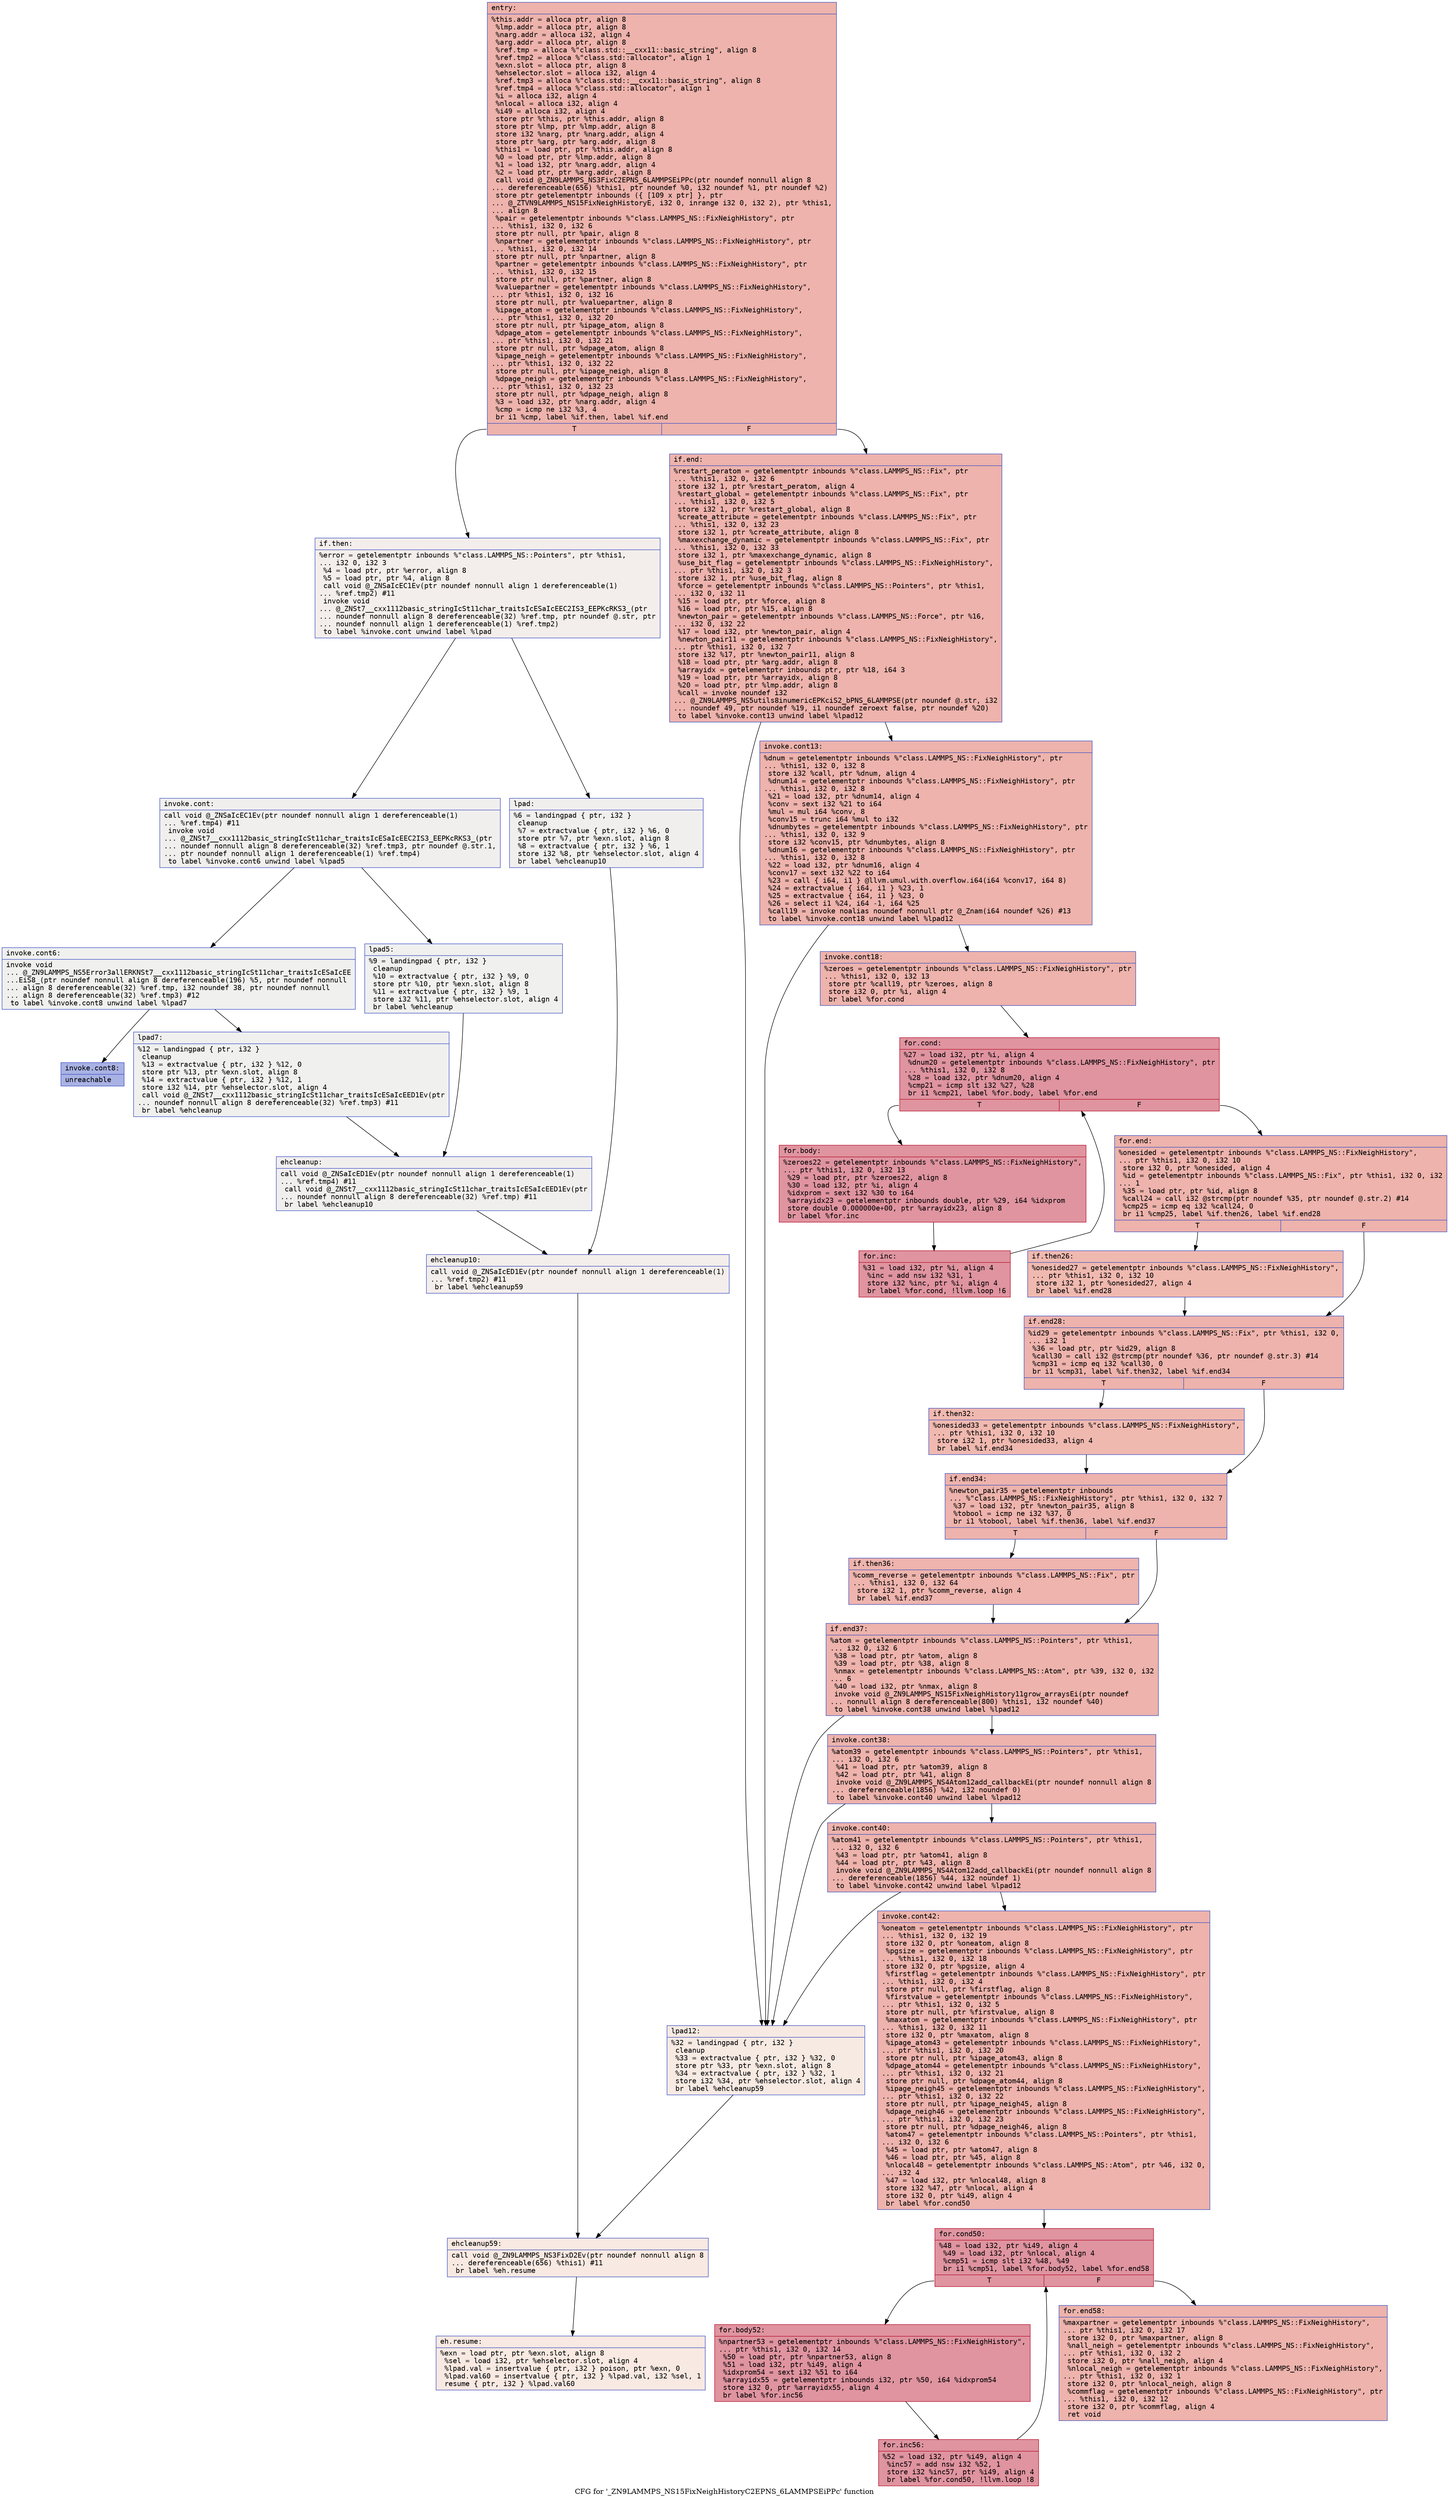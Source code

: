 digraph "CFG for '_ZN9LAMMPS_NS15FixNeighHistoryC2EPNS_6LAMMPSEiPPc' function" {
	label="CFG for '_ZN9LAMMPS_NS15FixNeighHistoryC2EPNS_6LAMMPSEiPPc' function";

	Node0x556119ac8a90 [shape=record,color="#3d50c3ff", style=filled, fillcolor="#d6524470" fontname="Courier",label="{entry:\l|  %this.addr = alloca ptr, align 8\l  %lmp.addr = alloca ptr, align 8\l  %narg.addr = alloca i32, align 4\l  %arg.addr = alloca ptr, align 8\l  %ref.tmp = alloca %\"class.std::__cxx11::basic_string\", align 8\l  %ref.tmp2 = alloca %\"class.std::allocator\", align 1\l  %exn.slot = alloca ptr, align 8\l  %ehselector.slot = alloca i32, align 4\l  %ref.tmp3 = alloca %\"class.std::__cxx11::basic_string\", align 8\l  %ref.tmp4 = alloca %\"class.std::allocator\", align 1\l  %i = alloca i32, align 4\l  %nlocal = alloca i32, align 4\l  %i49 = alloca i32, align 4\l  store ptr %this, ptr %this.addr, align 8\l  store ptr %lmp, ptr %lmp.addr, align 8\l  store i32 %narg, ptr %narg.addr, align 4\l  store ptr %arg, ptr %arg.addr, align 8\l  %this1 = load ptr, ptr %this.addr, align 8\l  %0 = load ptr, ptr %lmp.addr, align 8\l  %1 = load i32, ptr %narg.addr, align 4\l  %2 = load ptr, ptr %arg.addr, align 8\l  call void @_ZN9LAMMPS_NS3FixC2EPNS_6LAMMPSEiPPc(ptr noundef nonnull align 8\l... dereferenceable(656) %this1, ptr noundef %0, i32 noundef %1, ptr noundef %2)\l  store ptr getelementptr inbounds (\{ [109 x ptr] \}, ptr\l... @_ZTVN9LAMMPS_NS15FixNeighHistoryE, i32 0, inrange i32 0, i32 2), ptr %this1,\l... align 8\l  %pair = getelementptr inbounds %\"class.LAMMPS_NS::FixNeighHistory\", ptr\l... %this1, i32 0, i32 6\l  store ptr null, ptr %pair, align 8\l  %npartner = getelementptr inbounds %\"class.LAMMPS_NS::FixNeighHistory\", ptr\l... %this1, i32 0, i32 14\l  store ptr null, ptr %npartner, align 8\l  %partner = getelementptr inbounds %\"class.LAMMPS_NS::FixNeighHistory\", ptr\l... %this1, i32 0, i32 15\l  store ptr null, ptr %partner, align 8\l  %valuepartner = getelementptr inbounds %\"class.LAMMPS_NS::FixNeighHistory\",\l... ptr %this1, i32 0, i32 16\l  store ptr null, ptr %valuepartner, align 8\l  %ipage_atom = getelementptr inbounds %\"class.LAMMPS_NS::FixNeighHistory\",\l... ptr %this1, i32 0, i32 20\l  store ptr null, ptr %ipage_atom, align 8\l  %dpage_atom = getelementptr inbounds %\"class.LAMMPS_NS::FixNeighHistory\",\l... ptr %this1, i32 0, i32 21\l  store ptr null, ptr %dpage_atom, align 8\l  %ipage_neigh = getelementptr inbounds %\"class.LAMMPS_NS::FixNeighHistory\",\l... ptr %this1, i32 0, i32 22\l  store ptr null, ptr %ipage_neigh, align 8\l  %dpage_neigh = getelementptr inbounds %\"class.LAMMPS_NS::FixNeighHistory\",\l... ptr %this1, i32 0, i32 23\l  store ptr null, ptr %dpage_neigh, align 8\l  %3 = load i32, ptr %narg.addr, align 4\l  %cmp = icmp ne i32 %3, 4\l  br i1 %cmp, label %if.then, label %if.end\l|{<s0>T|<s1>F}}"];
	Node0x556119ac8a90:s0 -> Node0x556119acc230[tooltip="entry -> if.then\nProbability 0.00%" ];
	Node0x556119ac8a90:s1 -> Node0x556119acc300[tooltip="entry -> if.end\nProbability 100.00%" ];
	Node0x556119acc230 [shape=record,color="#3d50c3ff", style=filled, fillcolor="#e5d8d170" fontname="Courier",label="{if.then:\l|  %error = getelementptr inbounds %\"class.LAMMPS_NS::Pointers\", ptr %this1,\l... i32 0, i32 3\l  %4 = load ptr, ptr %error, align 8\l  %5 = load ptr, ptr %4, align 8\l  call void @_ZNSaIcEC1Ev(ptr noundef nonnull align 1 dereferenceable(1)\l... %ref.tmp2) #11\l  invoke void\l... @_ZNSt7__cxx1112basic_stringIcSt11char_traitsIcESaIcEEC2IS3_EEPKcRKS3_(ptr\l... noundef nonnull align 8 dereferenceable(32) %ref.tmp, ptr noundef @.str, ptr\l... noundef nonnull align 1 dereferenceable(1) %ref.tmp2)\l          to label %invoke.cont unwind label %lpad\l}"];
	Node0x556119acc230 -> Node0x556119acc950[tooltip="if.then -> invoke.cont\nProbability 50.00%" ];
	Node0x556119acc230 -> Node0x556119acca30[tooltip="if.then -> lpad\nProbability 50.00%" ];
	Node0x556119acc950 [shape=record,color="#3d50c3ff", style=filled, fillcolor="#e0dbd870" fontname="Courier",label="{invoke.cont:\l|  call void @_ZNSaIcEC1Ev(ptr noundef nonnull align 1 dereferenceable(1)\l... %ref.tmp4) #11\l  invoke void\l... @_ZNSt7__cxx1112basic_stringIcSt11char_traitsIcESaIcEEC2IS3_EEPKcRKS3_(ptr\l... noundef nonnull align 8 dereferenceable(32) %ref.tmp3, ptr noundef @.str.1,\l... ptr noundef nonnull align 1 dereferenceable(1) %ref.tmp4)\l          to label %invoke.cont6 unwind label %lpad5\l}"];
	Node0x556119acc950 -> Node0x556119accdc0[tooltip="invoke.cont -> invoke.cont6\nProbability 50.00%" ];
	Node0x556119acc950 -> Node0x556119acce10[tooltip="invoke.cont -> lpad5\nProbability 50.00%" ];
	Node0x556119accdc0 [shape=record,color="#3d50c3ff", style=filled, fillcolor="#dedcdb70" fontname="Courier",label="{invoke.cont6:\l|  invoke void\l... @_ZN9LAMMPS_NS5Error3allERKNSt7__cxx1112basic_stringIcSt11char_traitsIcESaIcEE\l...EiS8_(ptr noundef nonnull align 8 dereferenceable(196) %5, ptr noundef nonnull\l... align 8 dereferenceable(32) %ref.tmp, i32 noundef 38, ptr noundef nonnull\l... align 8 dereferenceable(32) %ref.tmp3) #12\l          to label %invoke.cont8 unwind label %lpad7\l}"];
	Node0x556119accdc0 -> Node0x556119accd70[tooltip="invoke.cont6 -> invoke.cont8\nProbability 0.00%" ];
	Node0x556119accdc0 -> Node0x556119acd070[tooltip="invoke.cont6 -> lpad7\nProbability 100.00%" ];
	Node0x556119accd70 [shape=record,color="#3d50c3ff", style=filled, fillcolor="#3d50c370" fontname="Courier",label="{invoke.cont8:\l|  unreachable\l}"];
	Node0x556119acca30 [shape=record,color="#3d50c3ff", style=filled, fillcolor="#e0dbd870" fontname="Courier",label="{lpad:\l|  %6 = landingpad \{ ptr, i32 \}\l          cleanup\l  %7 = extractvalue \{ ptr, i32 \} %6, 0\l  store ptr %7, ptr %exn.slot, align 8\l  %8 = extractvalue \{ ptr, i32 \} %6, 1\l  store i32 %8, ptr %ehselector.slot, align 4\l  br label %ehcleanup10\l}"];
	Node0x556119acca30 -> Node0x556119acd710[tooltip="lpad -> ehcleanup10\nProbability 100.00%" ];
	Node0x556119acce10 [shape=record,color="#3d50c3ff", style=filled, fillcolor="#dedcdb70" fontname="Courier",label="{lpad5:\l|  %9 = landingpad \{ ptr, i32 \}\l          cleanup\l  %10 = extractvalue \{ ptr, i32 \} %9, 0\l  store ptr %10, ptr %exn.slot, align 8\l  %11 = extractvalue \{ ptr, i32 \} %9, 1\l  store i32 %11, ptr %ehselector.slot, align 4\l  br label %ehcleanup\l}"];
	Node0x556119acce10 -> Node0x556119acda60[tooltip="lpad5 -> ehcleanup\nProbability 100.00%" ];
	Node0x556119acd070 [shape=record,color="#3d50c3ff", style=filled, fillcolor="#dedcdb70" fontname="Courier",label="{lpad7:\l|  %12 = landingpad \{ ptr, i32 \}\l          cleanup\l  %13 = extractvalue \{ ptr, i32 \} %12, 0\l  store ptr %13, ptr %exn.slot, align 8\l  %14 = extractvalue \{ ptr, i32 \} %12, 1\l  store i32 %14, ptr %ehselector.slot, align 4\l  call void @_ZNSt7__cxx1112basic_stringIcSt11char_traitsIcESaIcEED1Ev(ptr\l... noundef nonnull align 8 dereferenceable(32) %ref.tmp3) #11\l  br label %ehcleanup\l}"];
	Node0x556119acd070 -> Node0x556119acda60[tooltip="lpad7 -> ehcleanup\nProbability 100.00%" ];
	Node0x556119acda60 [shape=record,color="#3d50c3ff", style=filled, fillcolor="#e0dbd870" fontname="Courier",label="{ehcleanup:\l|  call void @_ZNSaIcED1Ev(ptr noundef nonnull align 1 dereferenceable(1)\l... %ref.tmp4) #11\l  call void @_ZNSt7__cxx1112basic_stringIcSt11char_traitsIcESaIcEED1Ev(ptr\l... noundef nonnull align 8 dereferenceable(32) %ref.tmp) #11\l  br label %ehcleanup10\l}"];
	Node0x556119acda60 -> Node0x556119acd710[tooltip="ehcleanup -> ehcleanup10\nProbability 100.00%" ];
	Node0x556119acd710 [shape=record,color="#3d50c3ff", style=filled, fillcolor="#e5d8d170" fontname="Courier",label="{ehcleanup10:\l|  call void @_ZNSaIcED1Ev(ptr noundef nonnull align 1 dereferenceable(1)\l... %ref.tmp2) #11\l  br label %ehcleanup59\l}"];
	Node0x556119acd710 -> Node0x556119ace4c0[tooltip="ehcleanup10 -> ehcleanup59\nProbability 100.00%" ];
	Node0x556119acc300 [shape=record,color="#3d50c3ff", style=filled, fillcolor="#d6524470" fontname="Courier",label="{if.end:\l|  %restart_peratom = getelementptr inbounds %\"class.LAMMPS_NS::Fix\", ptr\l... %this1, i32 0, i32 6\l  store i32 1, ptr %restart_peratom, align 4\l  %restart_global = getelementptr inbounds %\"class.LAMMPS_NS::Fix\", ptr\l... %this1, i32 0, i32 5\l  store i32 1, ptr %restart_global, align 8\l  %create_attribute = getelementptr inbounds %\"class.LAMMPS_NS::Fix\", ptr\l... %this1, i32 0, i32 23\l  store i32 1, ptr %create_attribute, align 8\l  %maxexchange_dynamic = getelementptr inbounds %\"class.LAMMPS_NS::Fix\", ptr\l... %this1, i32 0, i32 33\l  store i32 1, ptr %maxexchange_dynamic, align 8\l  %use_bit_flag = getelementptr inbounds %\"class.LAMMPS_NS::FixNeighHistory\",\l... ptr %this1, i32 0, i32 3\l  store i32 1, ptr %use_bit_flag, align 8\l  %force = getelementptr inbounds %\"class.LAMMPS_NS::Pointers\", ptr %this1,\l... i32 0, i32 11\l  %15 = load ptr, ptr %force, align 8\l  %16 = load ptr, ptr %15, align 8\l  %newton_pair = getelementptr inbounds %\"class.LAMMPS_NS::Force\", ptr %16,\l... i32 0, i32 22\l  %17 = load i32, ptr %newton_pair, align 4\l  %newton_pair11 = getelementptr inbounds %\"class.LAMMPS_NS::FixNeighHistory\",\l... ptr %this1, i32 0, i32 7\l  store i32 %17, ptr %newton_pair11, align 8\l  %18 = load ptr, ptr %arg.addr, align 8\l  %arrayidx = getelementptr inbounds ptr, ptr %18, i64 3\l  %19 = load ptr, ptr %arrayidx, align 8\l  %20 = load ptr, ptr %lmp.addr, align 8\l  %call = invoke noundef i32\l... @_ZN9LAMMPS_NS5utils8inumericEPKciS2_bPNS_6LAMMPSE(ptr noundef @.str, i32\l... noundef 49, ptr noundef %19, i1 noundef zeroext false, ptr noundef %20)\l          to label %invoke.cont13 unwind label %lpad12\l}"];
	Node0x556119acc300 -> Node0x556119acfc50[tooltip="if.end -> invoke.cont13\nProbability 100.00%" ];
	Node0x556119acc300 -> Node0x556119acfcd0[tooltip="if.end -> lpad12\nProbability 0.00%" ];
	Node0x556119acfc50 [shape=record,color="#3d50c3ff", style=filled, fillcolor="#d6524470" fontname="Courier",label="{invoke.cont13:\l|  %dnum = getelementptr inbounds %\"class.LAMMPS_NS::FixNeighHistory\", ptr\l... %this1, i32 0, i32 8\l  store i32 %call, ptr %dnum, align 4\l  %dnum14 = getelementptr inbounds %\"class.LAMMPS_NS::FixNeighHistory\", ptr\l... %this1, i32 0, i32 8\l  %21 = load i32, ptr %dnum14, align 4\l  %conv = sext i32 %21 to i64\l  %mul = mul i64 %conv, 8\l  %conv15 = trunc i64 %mul to i32\l  %dnumbytes = getelementptr inbounds %\"class.LAMMPS_NS::FixNeighHistory\", ptr\l... %this1, i32 0, i32 9\l  store i32 %conv15, ptr %dnumbytes, align 8\l  %dnum16 = getelementptr inbounds %\"class.LAMMPS_NS::FixNeighHistory\", ptr\l... %this1, i32 0, i32 8\l  %22 = load i32, ptr %dnum16, align 4\l  %conv17 = sext i32 %22 to i64\l  %23 = call \{ i64, i1 \} @llvm.umul.with.overflow.i64(i64 %conv17, i64 8)\l  %24 = extractvalue \{ i64, i1 \} %23, 1\l  %25 = extractvalue \{ i64, i1 \} %23, 0\l  %26 = select i1 %24, i64 -1, i64 %25\l  %call19 = invoke noalias noundef nonnull ptr @_Znam(i64 noundef %26) #13\l          to label %invoke.cont18 unwind label %lpad12\l}"];
	Node0x556119acfc50 -> Node0x556119ad0ce0[tooltip="invoke.cont13 -> invoke.cont18\nProbability 100.00%" ];
	Node0x556119acfc50 -> Node0x556119acfcd0[tooltip="invoke.cont13 -> lpad12\nProbability 0.00%" ];
	Node0x556119ad0ce0 [shape=record,color="#3d50c3ff", style=filled, fillcolor="#d6524470" fontname="Courier",label="{invoke.cont18:\l|  %zeroes = getelementptr inbounds %\"class.LAMMPS_NS::FixNeighHistory\", ptr\l... %this1, i32 0, i32 13\l  store ptr %call19, ptr %zeroes, align 8\l  store i32 0, ptr %i, align 4\l  br label %for.cond\l}"];
	Node0x556119ad0ce0 -> Node0x556119ad11a0[tooltip="invoke.cont18 -> for.cond\nProbability 100.00%" ];
	Node0x556119ad11a0 [shape=record,color="#b70d28ff", style=filled, fillcolor="#b70d2870" fontname="Courier",label="{for.cond:\l|  %27 = load i32, ptr %i, align 4\l  %dnum20 = getelementptr inbounds %\"class.LAMMPS_NS::FixNeighHistory\", ptr\l... %this1, i32 0, i32 8\l  %28 = load i32, ptr %dnum20, align 4\l  %cmp21 = icmp slt i32 %27, %28\l  br i1 %cmp21, label %for.body, label %for.end\l|{<s0>T|<s1>F}}"];
	Node0x556119ad11a0:s0 -> Node0x556119ad1520[tooltip="for.cond -> for.body\nProbability 96.88%" ];
	Node0x556119ad11a0:s1 -> Node0x556119ad15a0[tooltip="for.cond -> for.end\nProbability 3.12%" ];
	Node0x556119ad1520 [shape=record,color="#b70d28ff", style=filled, fillcolor="#b70d2870" fontname="Courier",label="{for.body:\l|  %zeroes22 = getelementptr inbounds %\"class.LAMMPS_NS::FixNeighHistory\",\l... ptr %this1, i32 0, i32 13\l  %29 = load ptr, ptr %zeroes22, align 8\l  %30 = load i32, ptr %i, align 4\l  %idxprom = sext i32 %30 to i64\l  %arrayidx23 = getelementptr inbounds double, ptr %29, i64 %idxprom\l  store double 0.000000e+00, ptr %arrayidx23, align 8\l  br label %for.inc\l}"];
	Node0x556119ad1520 -> Node0x556119ad2520[tooltip="for.body -> for.inc\nProbability 100.00%" ];
	Node0x556119ad2520 [shape=record,color="#b70d28ff", style=filled, fillcolor="#b70d2870" fontname="Courier",label="{for.inc:\l|  %31 = load i32, ptr %i, align 4\l  %inc = add nsw i32 %31, 1\l  store i32 %inc, ptr %i, align 4\l  br label %for.cond, !llvm.loop !6\l}"];
	Node0x556119ad2520 -> Node0x556119ad11a0[tooltip="for.inc -> for.cond\nProbability 100.00%" ];
	Node0x556119acfcd0 [shape=record,color="#3d50c3ff", style=filled, fillcolor="#eed0c070" fontname="Courier",label="{lpad12:\l|  %32 = landingpad \{ ptr, i32 \}\l          cleanup\l  %33 = extractvalue \{ ptr, i32 \} %32, 0\l  store ptr %33, ptr %exn.slot, align 8\l  %34 = extractvalue \{ ptr, i32 \} %32, 1\l  store i32 %34, ptr %ehselector.slot, align 4\l  br label %ehcleanup59\l}"];
	Node0x556119acfcd0 -> Node0x556119ace4c0[tooltip="lpad12 -> ehcleanup59\nProbability 100.00%" ];
	Node0x556119ad15a0 [shape=record,color="#3d50c3ff", style=filled, fillcolor="#d6524470" fontname="Courier",label="{for.end:\l|  %onesided = getelementptr inbounds %\"class.LAMMPS_NS::FixNeighHistory\",\l... ptr %this1, i32 0, i32 10\l  store i32 0, ptr %onesided, align 4\l  %id = getelementptr inbounds %\"class.LAMMPS_NS::Fix\", ptr %this1, i32 0, i32\l... 1\l  %35 = load ptr, ptr %id, align 8\l  %call24 = call i32 @strcmp(ptr noundef %35, ptr noundef @.str.2) #14\l  %cmp25 = icmp eq i32 %call24, 0\l  br i1 %cmp25, label %if.then26, label %if.end28\l|{<s0>T|<s1>F}}"];
	Node0x556119ad15a0:s0 -> Node0x556119ad4430[tooltip="for.end -> if.then26\nProbability 37.50%" ];
	Node0x556119ad15a0:s1 -> Node0x556119ad44b0[tooltip="for.end -> if.end28\nProbability 62.50%" ];
	Node0x556119ad4430 [shape=record,color="#3d50c3ff", style=filled, fillcolor="#de614d70" fontname="Courier",label="{if.then26:\l|  %onesided27 = getelementptr inbounds %\"class.LAMMPS_NS::FixNeighHistory\",\l... ptr %this1, i32 0, i32 10\l  store i32 1, ptr %onesided27, align 4\l  br label %if.end28\l}"];
	Node0x556119ad4430 -> Node0x556119ad44b0[tooltip="if.then26 -> if.end28\nProbability 100.00%" ];
	Node0x556119ad44b0 [shape=record,color="#3d50c3ff", style=filled, fillcolor="#d6524470" fontname="Courier",label="{if.end28:\l|  %id29 = getelementptr inbounds %\"class.LAMMPS_NS::Fix\", ptr %this1, i32 0,\l... i32 1\l  %36 = load ptr, ptr %id29, align 8\l  %call30 = call i32 @strcmp(ptr noundef %36, ptr noundef @.str.3) #14\l  %cmp31 = icmp eq i32 %call30, 0\l  br i1 %cmp31, label %if.then32, label %if.end34\l|{<s0>T|<s1>F}}"];
	Node0x556119ad44b0:s0 -> Node0x556119ad4ba0[tooltip="if.end28 -> if.then32\nProbability 37.50%" ];
	Node0x556119ad44b0:s1 -> Node0x556119ad4c20[tooltip="if.end28 -> if.end34\nProbability 62.50%" ];
	Node0x556119ad4ba0 [shape=record,color="#3d50c3ff", style=filled, fillcolor="#de614d70" fontname="Courier",label="{if.then32:\l|  %onesided33 = getelementptr inbounds %\"class.LAMMPS_NS::FixNeighHistory\",\l... ptr %this1, i32 0, i32 10\l  store i32 1, ptr %onesided33, align 4\l  br label %if.end34\l}"];
	Node0x556119ad4ba0 -> Node0x556119ad4c20[tooltip="if.then32 -> if.end34\nProbability 100.00%" ];
	Node0x556119ad4c20 [shape=record,color="#3d50c3ff", style=filled, fillcolor="#d6524470" fontname="Courier",label="{if.end34:\l|  %newton_pair35 = getelementptr inbounds\l... %\"class.LAMMPS_NS::FixNeighHistory\", ptr %this1, i32 0, i32 7\l  %37 = load i32, ptr %newton_pair35, align 8\l  %tobool = icmp ne i32 %37, 0\l  br i1 %tobool, label %if.then36, label %if.end37\l|{<s0>T|<s1>F}}"];
	Node0x556119ad4c20:s0 -> Node0x556119ad5170[tooltip="if.end34 -> if.then36\nProbability 62.50%" ];
	Node0x556119ad4c20:s1 -> Node0x556119ad51f0[tooltip="if.end34 -> if.end37\nProbability 37.50%" ];
	Node0x556119ad5170 [shape=record,color="#3d50c3ff", style=filled, fillcolor="#d8564670" fontname="Courier",label="{if.then36:\l|  %comm_reverse = getelementptr inbounds %\"class.LAMMPS_NS::Fix\", ptr\l... %this1, i32 0, i32 64\l  store i32 1, ptr %comm_reverse, align 4\l  br label %if.end37\l}"];
	Node0x556119ad5170 -> Node0x556119ad51f0[tooltip="if.then36 -> if.end37\nProbability 100.00%" ];
	Node0x556119ad51f0 [shape=record,color="#3d50c3ff", style=filled, fillcolor="#d6524470" fontname="Courier",label="{if.end37:\l|  %atom = getelementptr inbounds %\"class.LAMMPS_NS::Pointers\", ptr %this1,\l... i32 0, i32 6\l  %38 = load ptr, ptr %atom, align 8\l  %39 = load ptr, ptr %38, align 8\l  %nmax = getelementptr inbounds %\"class.LAMMPS_NS::Atom\", ptr %39, i32 0, i32\l... 6\l  %40 = load i32, ptr %nmax, align 8\l  invoke void @_ZN9LAMMPS_NS15FixNeighHistory11grow_arraysEi(ptr noundef\l... nonnull align 8 dereferenceable(800) %this1, i32 noundef %40)\l          to label %invoke.cont38 unwind label %lpad12\l}"];
	Node0x556119ad51f0 -> Node0x556119ad58d0[tooltip="if.end37 -> invoke.cont38\nProbability 100.00%" ];
	Node0x556119ad51f0 -> Node0x556119acfcd0[tooltip="if.end37 -> lpad12\nProbability 0.00%" ];
	Node0x556119ad58d0 [shape=record,color="#3d50c3ff", style=filled, fillcolor="#d6524470" fontname="Courier",label="{invoke.cont38:\l|  %atom39 = getelementptr inbounds %\"class.LAMMPS_NS::Pointers\", ptr %this1,\l... i32 0, i32 6\l  %41 = load ptr, ptr %atom39, align 8\l  %42 = load ptr, ptr %41, align 8\l  invoke void @_ZN9LAMMPS_NS4Atom12add_callbackEi(ptr noundef nonnull align 8\l... dereferenceable(1856) %42, i32 noundef 0)\l          to label %invoke.cont40 unwind label %lpad12\l}"];
	Node0x556119ad58d0 -> Node0x556119ad5d10[tooltip="invoke.cont38 -> invoke.cont40\nProbability 100.00%" ];
	Node0x556119ad58d0 -> Node0x556119acfcd0[tooltip="invoke.cont38 -> lpad12\nProbability 0.00%" ];
	Node0x556119ad5d10 [shape=record,color="#3d50c3ff", style=filled, fillcolor="#d6524470" fontname="Courier",label="{invoke.cont40:\l|  %atom41 = getelementptr inbounds %\"class.LAMMPS_NS::Pointers\", ptr %this1,\l... i32 0, i32 6\l  %43 = load ptr, ptr %atom41, align 8\l  %44 = load ptr, ptr %43, align 8\l  invoke void @_ZN9LAMMPS_NS4Atom12add_callbackEi(ptr noundef nonnull align 8\l... dereferenceable(1856) %44, i32 noundef 1)\l          to label %invoke.cont42 unwind label %lpad12\l}"];
	Node0x556119ad5d10 -> Node0x556119acf580[tooltip="invoke.cont40 -> invoke.cont42\nProbability 100.00%" ];
	Node0x556119ad5d10 -> Node0x556119acfcd0[tooltip="invoke.cont40 -> lpad12\nProbability 0.00%" ];
	Node0x556119acf580 [shape=record,color="#3d50c3ff", style=filled, fillcolor="#d6524470" fontname="Courier",label="{invoke.cont42:\l|  %oneatom = getelementptr inbounds %\"class.LAMMPS_NS::FixNeighHistory\", ptr\l... %this1, i32 0, i32 19\l  store i32 0, ptr %oneatom, align 8\l  %pgsize = getelementptr inbounds %\"class.LAMMPS_NS::FixNeighHistory\", ptr\l... %this1, i32 0, i32 18\l  store i32 0, ptr %pgsize, align 4\l  %firstflag = getelementptr inbounds %\"class.LAMMPS_NS::FixNeighHistory\", ptr\l... %this1, i32 0, i32 4\l  store ptr null, ptr %firstflag, align 8\l  %firstvalue = getelementptr inbounds %\"class.LAMMPS_NS::FixNeighHistory\",\l... ptr %this1, i32 0, i32 5\l  store ptr null, ptr %firstvalue, align 8\l  %maxatom = getelementptr inbounds %\"class.LAMMPS_NS::FixNeighHistory\", ptr\l... %this1, i32 0, i32 11\l  store i32 0, ptr %maxatom, align 8\l  %ipage_atom43 = getelementptr inbounds %\"class.LAMMPS_NS::FixNeighHistory\",\l... ptr %this1, i32 0, i32 20\l  store ptr null, ptr %ipage_atom43, align 8\l  %dpage_atom44 = getelementptr inbounds %\"class.LAMMPS_NS::FixNeighHistory\",\l... ptr %this1, i32 0, i32 21\l  store ptr null, ptr %dpage_atom44, align 8\l  %ipage_neigh45 = getelementptr inbounds %\"class.LAMMPS_NS::FixNeighHistory\",\l... ptr %this1, i32 0, i32 22\l  store ptr null, ptr %ipage_neigh45, align 8\l  %dpage_neigh46 = getelementptr inbounds %\"class.LAMMPS_NS::FixNeighHistory\",\l... ptr %this1, i32 0, i32 23\l  store ptr null, ptr %dpage_neigh46, align 8\l  %atom47 = getelementptr inbounds %\"class.LAMMPS_NS::Pointers\", ptr %this1,\l... i32 0, i32 6\l  %45 = load ptr, ptr %atom47, align 8\l  %46 = load ptr, ptr %45, align 8\l  %nlocal48 = getelementptr inbounds %\"class.LAMMPS_NS::Atom\", ptr %46, i32 0,\l... i32 4\l  %47 = load i32, ptr %nlocal48, align 8\l  store i32 %47, ptr %nlocal, align 4\l  store i32 0, ptr %i49, align 4\l  br label %for.cond50\l}"];
	Node0x556119acf580 -> Node0x556119ad8440[tooltip="invoke.cont42 -> for.cond50\nProbability 100.00%" ];
	Node0x556119ad8440 [shape=record,color="#b70d28ff", style=filled, fillcolor="#b70d2870" fontname="Courier",label="{for.cond50:\l|  %48 = load i32, ptr %i49, align 4\l  %49 = load i32, ptr %nlocal, align 4\l  %cmp51 = icmp slt i32 %48, %49\l  br i1 %cmp51, label %for.body52, label %for.end58\l|{<s0>T|<s1>F}}"];
	Node0x556119ad8440:s0 -> Node0x556119ad86e0[tooltip="for.cond50 -> for.body52\nProbability 96.88%" ];
	Node0x556119ad8440:s1 -> Node0x556119ad8760[tooltip="for.cond50 -> for.end58\nProbability 3.12%" ];
	Node0x556119ad86e0 [shape=record,color="#b70d28ff", style=filled, fillcolor="#b70d2870" fontname="Courier",label="{for.body52:\l|  %npartner53 = getelementptr inbounds %\"class.LAMMPS_NS::FixNeighHistory\",\l... ptr %this1, i32 0, i32 14\l  %50 = load ptr, ptr %npartner53, align 8\l  %51 = load i32, ptr %i49, align 4\l  %idxprom54 = sext i32 %51 to i64\l  %arrayidx55 = getelementptr inbounds i32, ptr %50, i64 %idxprom54\l  store i32 0, ptr %arrayidx55, align 4\l  br label %for.inc56\l}"];
	Node0x556119ad86e0 -> Node0x556119ad8cf0[tooltip="for.body52 -> for.inc56\nProbability 100.00%" ];
	Node0x556119ad8cf0 [shape=record,color="#b70d28ff", style=filled, fillcolor="#b70d2870" fontname="Courier",label="{for.inc56:\l|  %52 = load i32, ptr %i49, align 4\l  %inc57 = add nsw i32 %52, 1\l  store i32 %inc57, ptr %i49, align 4\l  br label %for.cond50, !llvm.loop !8\l}"];
	Node0x556119ad8cf0 -> Node0x556119ad8440[tooltip="for.inc56 -> for.cond50\nProbability 100.00%" ];
	Node0x556119ad8760 [shape=record,color="#3d50c3ff", style=filled, fillcolor="#d6524470" fontname="Courier",label="{for.end58:\l|  %maxpartner = getelementptr inbounds %\"class.LAMMPS_NS::FixNeighHistory\",\l... ptr %this1, i32 0, i32 17\l  store i32 0, ptr %maxpartner, align 8\l  %nall_neigh = getelementptr inbounds %\"class.LAMMPS_NS::FixNeighHistory\",\l... ptr %this1, i32 0, i32 2\l  store i32 0, ptr %nall_neigh, align 4\l  %nlocal_neigh = getelementptr inbounds %\"class.LAMMPS_NS::FixNeighHistory\",\l... ptr %this1, i32 0, i32 1\l  store i32 0, ptr %nlocal_neigh, align 8\l  %commflag = getelementptr inbounds %\"class.LAMMPS_NS::FixNeighHistory\", ptr\l... %this1, i32 0, i32 12\l  store i32 0, ptr %commflag, align 4\l  ret void\l}"];
	Node0x556119ace4c0 [shape=record,color="#3d50c3ff", style=filled, fillcolor="#efcebd70" fontname="Courier",label="{ehcleanup59:\l|  call void @_ZN9LAMMPS_NS3FixD2Ev(ptr noundef nonnull align 8\l... dereferenceable(656) %this1) #11\l  br label %eh.resume\l}"];
	Node0x556119ace4c0 -> Node0x556119ad99e0[tooltip="ehcleanup59 -> eh.resume\nProbability 100.00%" ];
	Node0x556119ad99e0 [shape=record,color="#3d50c3ff", style=filled, fillcolor="#efcebd70" fontname="Courier",label="{eh.resume:\l|  %exn = load ptr, ptr %exn.slot, align 8\l  %sel = load i32, ptr %ehselector.slot, align 4\l  %lpad.val = insertvalue \{ ptr, i32 \} poison, ptr %exn, 0\l  %lpad.val60 = insertvalue \{ ptr, i32 \} %lpad.val, i32 %sel, 1\l  resume \{ ptr, i32 \} %lpad.val60\l}"];
}
